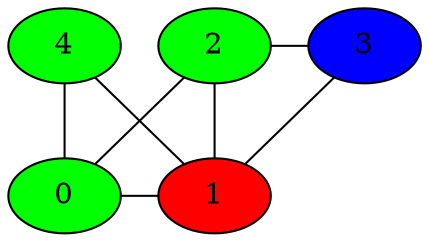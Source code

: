 graph G { 
	2 -- 3 -- 1;
	2 -- 1;
	2 -- 0 -- 1;
	4 -- 0;
	4 -- 1;
	{rank=same 2 3}
	{rank=same 0 1}
	{rank=same 4}
	0 [style=filled, fillcolor=green]
	1 [style=filled, fillcolor=red]
	2 [style=filled, fillcolor=green]
	3 [style=filled, fillcolor=blue]
	4 [style=filled, fillcolor=green]
}